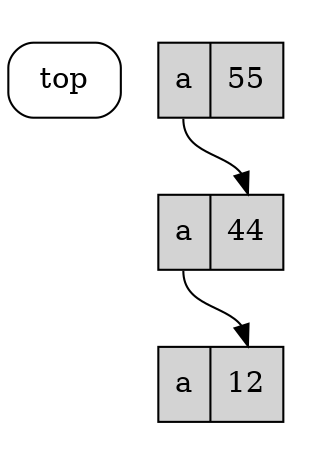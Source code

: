 digraph G{
	top [label="top" shape="rect" style=rounded];	subgraph cluster_0 {
	style=filled;
	color=white;
	node [style=filled];
	node[shape=record]
	nodo_0[label="<ant> a | <dato> 55"]
	nodo_1[label="<ant> a | <dato> 44"]
	nodo_2[label="<ant> a | <dato> 12"]
	nodo_0:ant -> nodo_1:dato
	nodo_1:ant -> nodo_2:dato

	}
}
